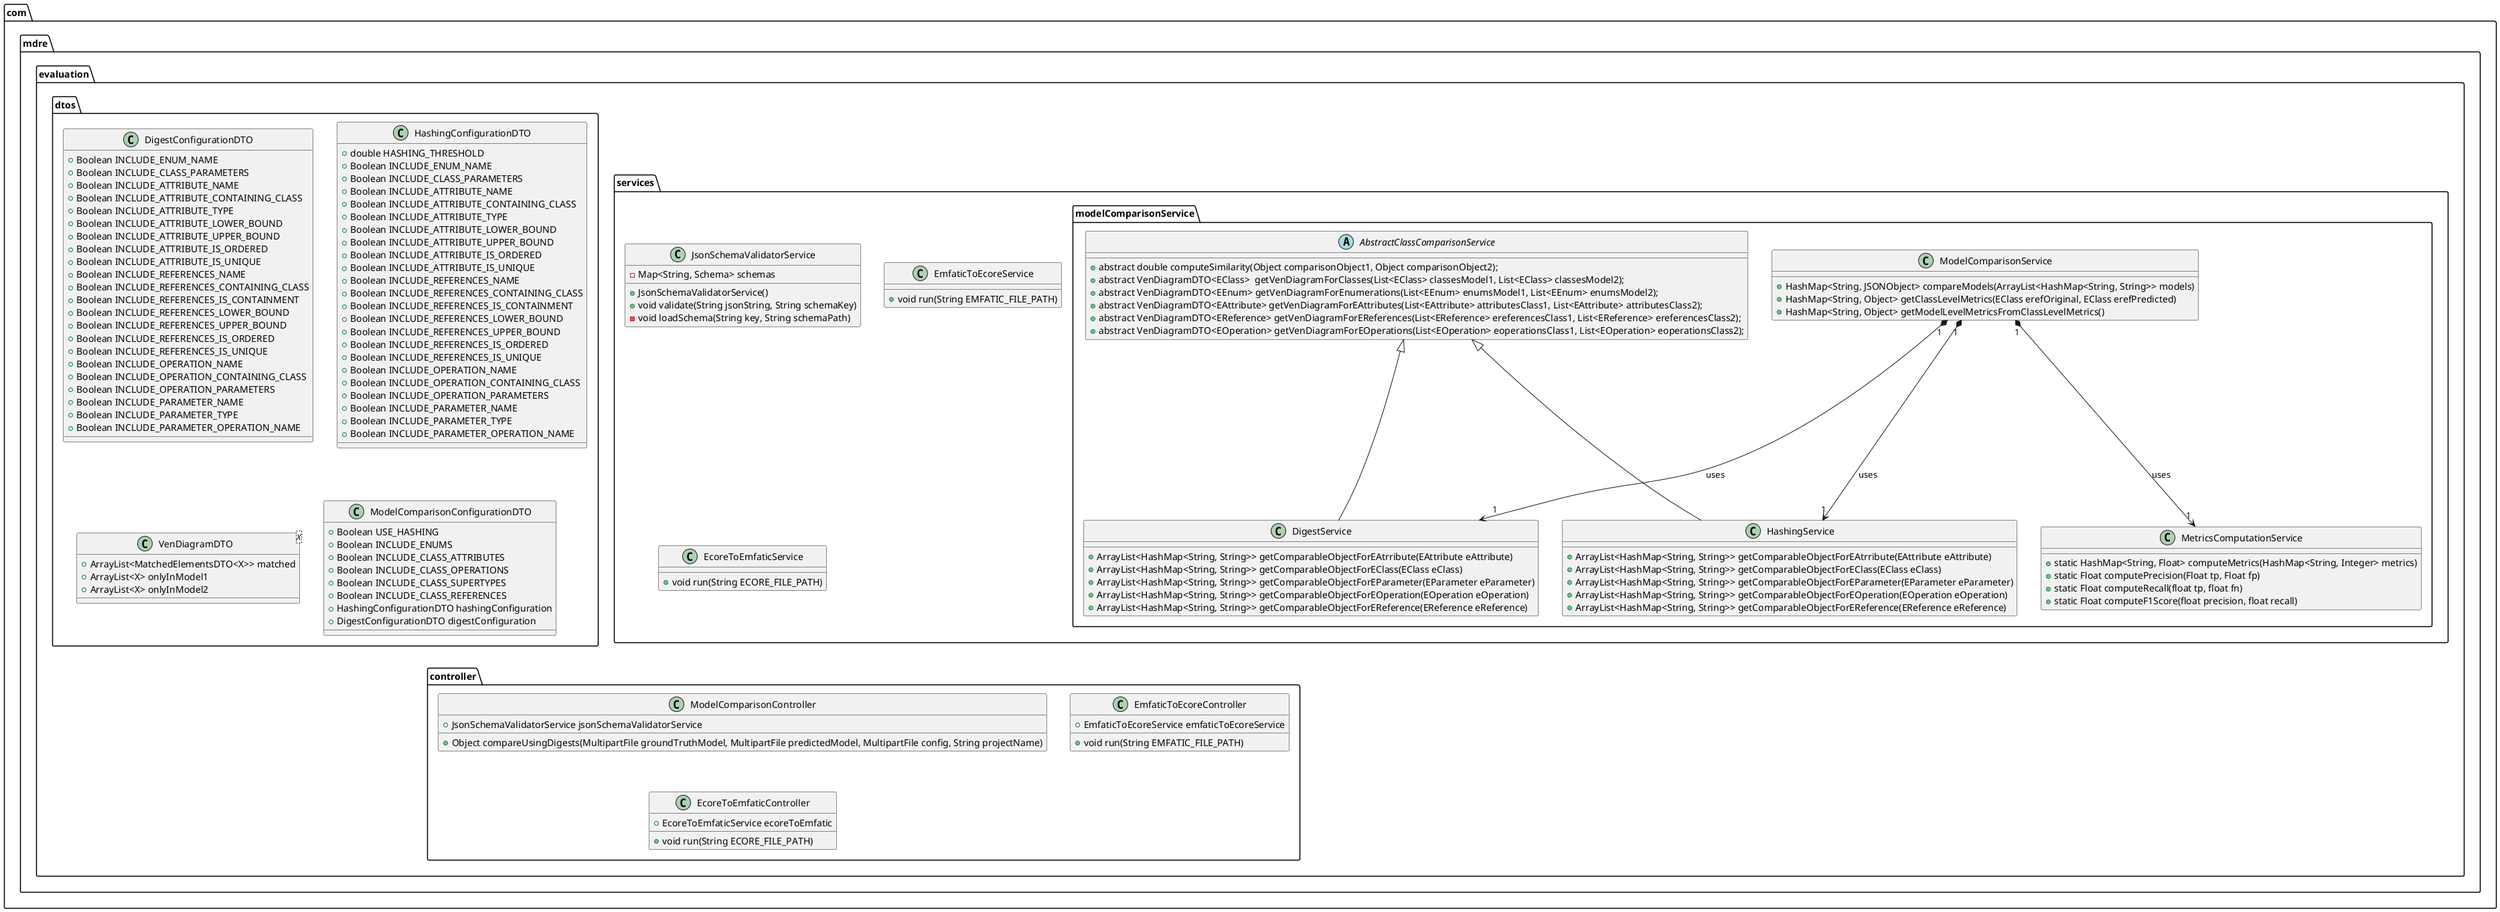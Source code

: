@startuml

package com.mdre.evaluation.services.modelComparisonService {

	class ModelComparisonService {
		+ HashMap<String, JSONObject> compareModels(ArrayList<HashMap<String, String>> models)
		+ HashMap<String, Object> getClassLevelMetrics(EClass erefOriginal, EClass erefPredicted)
		+ HashMap<String, Object> getModelLevelMetricsFromClassLevelMetrics()
	}

    abstract class AbstractClassComparisonService {
        + abstract double computeSimilarity(Object comparisonObject1, Object comparisonObject2);
        + abstract VenDiagramDTO<EClass>  getVenDiagramForClasses(List<EClass> classesModel1, List<EClass> classesModel2);
        + abstract VenDiagramDTO<EEnum> getVenDiagramForEnumerations(List<EEnum> enumsModel1, List<EEnum> enumsModel2);
        + abstract VenDiagramDTO<EAttribute> getVenDiagramForEAttributes(List<EAttribute> attributesClass1, List<EAttribute> attributesClass2);
        + abstract VenDiagramDTO<EReference> getVenDiagramForEReferences(List<EReference> ereferencesClass1, List<EReference> ereferencesClass2);
        + abstract VenDiagramDTO<EOperation> getVenDiagramForEOperations(List<EOperation> eoperationsClass1, List<EOperation> eoperationsClass2);
    }

    class DigestService {
        + ArrayList<HashMap<String, String>> getComparableObjectForEAtrribute(EAttribute eAttribute)
        + ArrayList<HashMap<String, String>> getComparableObjectForEClass(EClass eClass)
        + ArrayList<HashMap<String, String>> getComparableObjectForEParameter(EParameter eParameter)
        + ArrayList<HashMap<String, String>> getComparableObjectForEOperation(EOperation eOperation)
        + ArrayList<HashMap<String, String>> getComparableObjectForEReference(EReference eReference)
    }

    class HashingService {
        + ArrayList<HashMap<String, String>> getComparableObjectForEAtrribute(EAttribute eAttribute)
        + ArrayList<HashMap<String, String>> getComparableObjectForEClass(EClass eClass)
        + ArrayList<HashMap<String, String>> getComparableObjectForEParameter(EParameter eParameter)
        + ArrayList<HashMap<String, String>> getComparableObjectForEOperation(EOperation eOperation)
        + ArrayList<HashMap<String, String>> getComparableObjectForEReference(EReference eReference)
    }

    class MetricsComputationService {
        + static HashMap<String, Float> computeMetrics(HashMap<String, Integer> metrics)
        + static Float computePrecision(Float tp, Float fp)
        + static Float computeRecall(float tp, float fn)
        + static Float computeF1Score(float precision, float recall)
    }



    
    AbstractClassComparisonService <|-- DigestService
    AbstractClassComparisonService <|-- HashingService
	ModelComparisonService "1" *--> "1" DigestService: uses
	ModelComparisonService "1" *--> "1" HashingService: uses
	ModelComparisonService "1" *--> "1" MetricsComputationService: uses

}
package com.mdre.evaluation.dtos {
    class DigestConfigurationDTO {
        + Boolean INCLUDE_ENUM_NAME
        + Boolean INCLUDE_CLASS_PARAMETERS
        + Boolean INCLUDE_ATTRIBUTE_NAME
        + Boolean INCLUDE_ATTRIBUTE_CONTAINING_CLASS
        + Boolean INCLUDE_ATTRIBUTE_TYPE
        + Boolean INCLUDE_ATTRIBUTE_LOWER_BOUND
        + Boolean INCLUDE_ATTRIBUTE_UPPER_BOUND
        + Boolean INCLUDE_ATTRIBUTE_IS_ORDERED
        + Boolean INCLUDE_ATTRIBUTE_IS_UNIQUE
        + Boolean INCLUDE_REFERENCES_NAME
        + Boolean INCLUDE_REFERENCES_CONTAINING_CLASS
        + Boolean INCLUDE_REFERENCES_IS_CONTAINMENT
        + Boolean INCLUDE_REFERENCES_LOWER_BOUND
        + Boolean INCLUDE_REFERENCES_UPPER_BOUND
        + Boolean INCLUDE_REFERENCES_IS_ORDERED
        + Boolean INCLUDE_REFERENCES_IS_UNIQUE
        + Boolean INCLUDE_OPERATION_NAME
        + Boolean INCLUDE_OPERATION_CONTAINING_CLASS
        + Boolean INCLUDE_OPERATION_PARAMETERS
        + Boolean INCLUDE_PARAMETER_NAME
        + Boolean INCLUDE_PARAMETER_TYPE
        + Boolean INCLUDE_PARAMETER_OPERATION_NAME
    }

    class HashingConfigurationDTO {
        + double HASHING_THRESHOLD
        + Boolean INCLUDE_ENUM_NAME
        + Boolean INCLUDE_CLASS_PARAMETERS
        + Boolean INCLUDE_ATTRIBUTE_NAME
        + Boolean INCLUDE_ATTRIBUTE_CONTAINING_CLASS
        + Boolean INCLUDE_ATTRIBUTE_TYPE
        + Boolean INCLUDE_ATTRIBUTE_LOWER_BOUND
        + Boolean INCLUDE_ATTRIBUTE_UPPER_BOUND
        + Boolean INCLUDE_ATTRIBUTE_IS_ORDERED
        + Boolean INCLUDE_ATTRIBUTE_IS_UNIQUE
        + Boolean INCLUDE_REFERENCES_NAME
        + Boolean INCLUDE_REFERENCES_CONTAINING_CLASS
        + Boolean INCLUDE_REFERENCES_IS_CONTAINMENT
        + Boolean INCLUDE_REFERENCES_LOWER_BOUND
        + Boolean INCLUDE_REFERENCES_UPPER_BOUND
        + Boolean INCLUDE_REFERENCES_IS_ORDERED
        + Boolean INCLUDE_REFERENCES_IS_UNIQUE
        + Boolean INCLUDE_OPERATION_NAME
        + Boolean INCLUDE_OPERATION_CONTAINING_CLASS
        + Boolean INCLUDE_OPERATION_PARAMETERS
        + Boolean INCLUDE_PARAMETER_NAME
        + Boolean INCLUDE_PARAMETER_TYPE
        + Boolean INCLUDE_PARAMETER_OPERATION_NAME
    }

    class VenDiagramDTO<X> {
        + ArrayList<MatchedElementsDTO<X>> matched
        + ArrayList<X> onlyInModel1
        + ArrayList<X> onlyInModel2
    }

    class ModelComparisonConfigurationDTO {
        + Boolean USE_HASHING
        + Boolean INCLUDE_ENUMS
        + Boolean INCLUDE_CLASS_ATTRIBUTES
        + Boolean INCLUDE_CLASS_OPERATIONS
        + Boolean INCLUDE_CLASS_SUPERTYPES
        + Boolean INCLUDE_CLASS_REFERENCES
        + HashingConfigurationDTO hashingConfiguration
        + DigestConfigurationDTO digestConfiguration
    }
}
package com.mdre.evaluation.controller {
    class ModelComparisonController {
        + Object compareUsingDigests(MultipartFile groundTruthModel, MultipartFile predictedModel, MultipartFile config, String projectName)
        + JsonSchemaValidatorService jsonSchemaValidatorService
    }

    class EmfaticToEcoreController {
        + void run(String EMFATIC_FILE_PATH)
        + EmfaticToEcoreService emfaticToEcoreService
    }

    class EcoreToEmfaticController {
        + void run(String ECORE_FILE_PATH)
        + EcoreToEmfaticService ecoreToEmfatic
    }
}
package com.mdre.evaluation.services {
    class JsonSchemaValidatorService {
        + JsonSchemaValidatorService()
        + void validate(String jsonString, String schemaKey)
        - void loadSchema(String key, String schemaPath)
        - Map<String, Schema> schemas
    }
}

package com.mdre.evaluation.services {
    class EmfaticToEcoreService {
        + void run(String EMFATIC_FILE_PATH)
    }

    class EcoreToEmfaticService {
        + void run(String ECORE_FILE_PATH)
    }
}


@enduml
